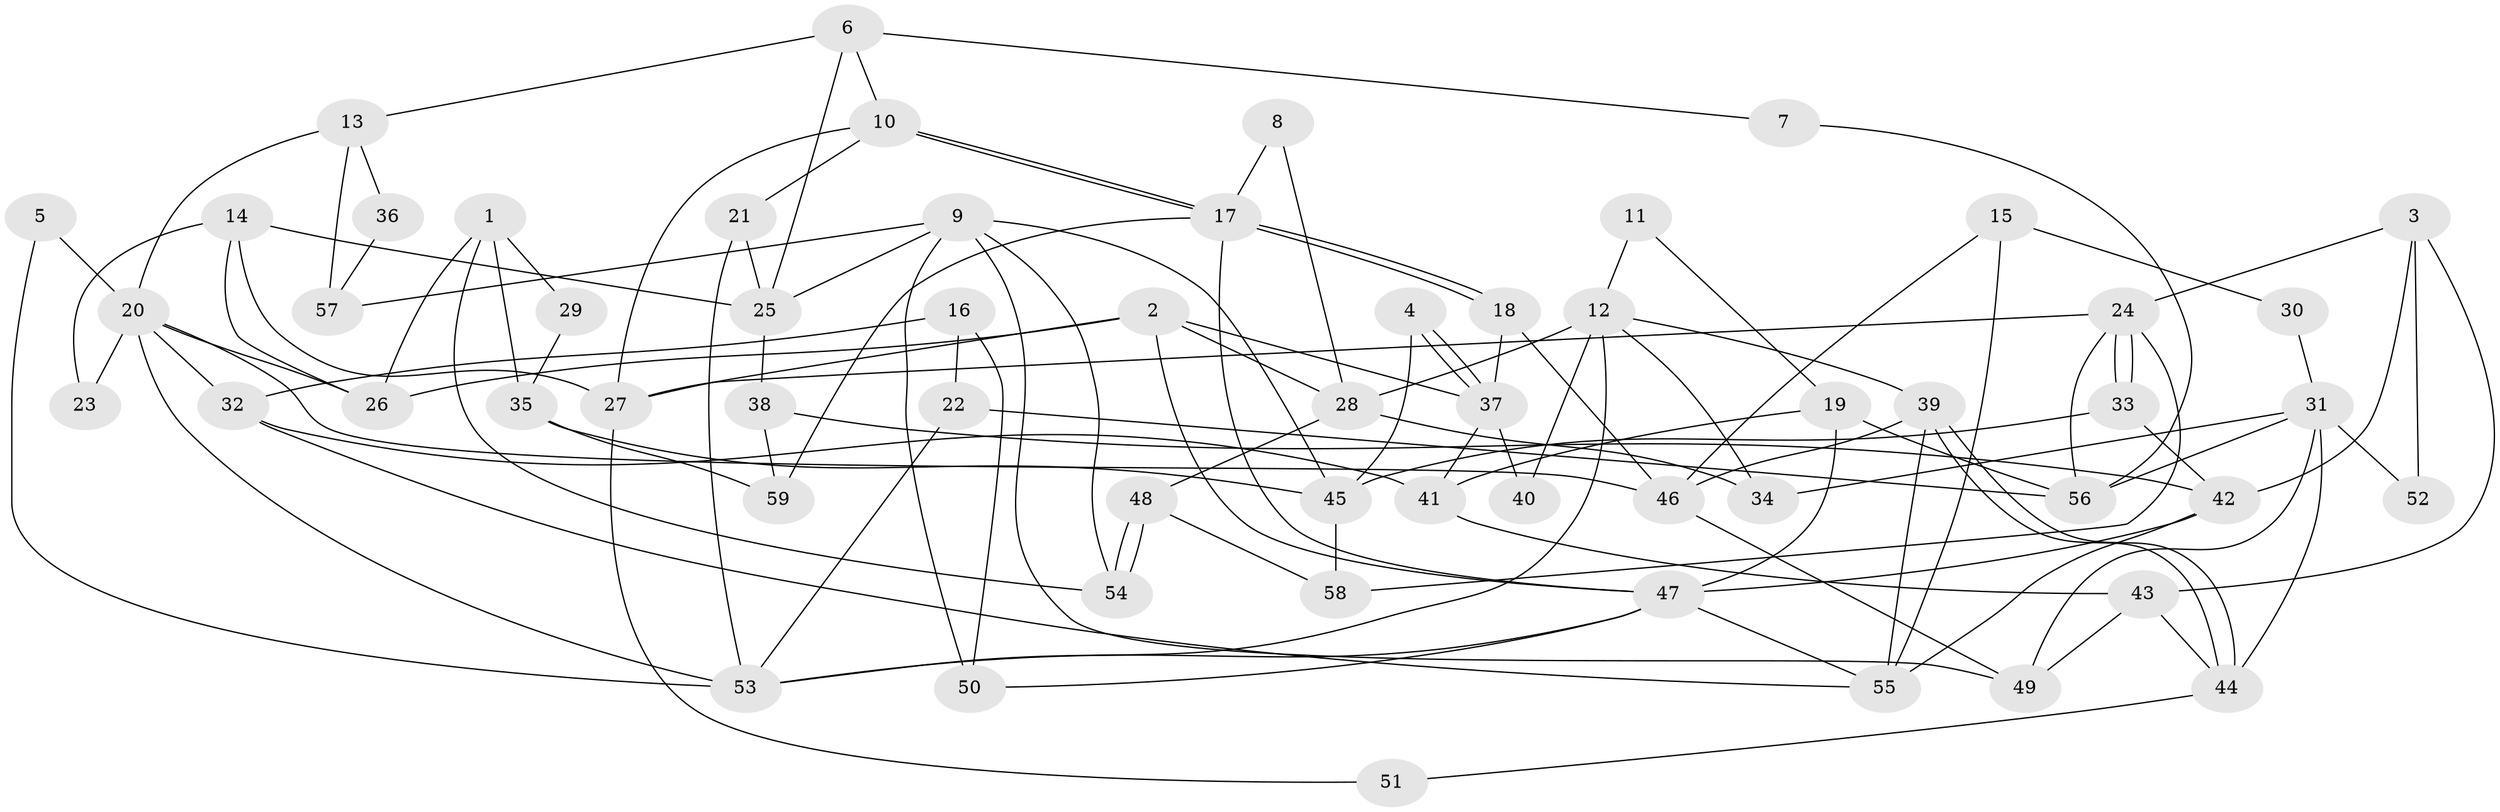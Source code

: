 // Generated by graph-tools (version 1.1) at 2025/26/03/09/25 03:26:14]
// undirected, 59 vertices, 118 edges
graph export_dot {
graph [start="1"]
  node [color=gray90,style=filled];
  1;
  2;
  3;
  4;
  5;
  6;
  7;
  8;
  9;
  10;
  11;
  12;
  13;
  14;
  15;
  16;
  17;
  18;
  19;
  20;
  21;
  22;
  23;
  24;
  25;
  26;
  27;
  28;
  29;
  30;
  31;
  32;
  33;
  34;
  35;
  36;
  37;
  38;
  39;
  40;
  41;
  42;
  43;
  44;
  45;
  46;
  47;
  48;
  49;
  50;
  51;
  52;
  53;
  54;
  55;
  56;
  57;
  58;
  59;
  1 -- 26;
  1 -- 35;
  1 -- 29;
  1 -- 54;
  2 -- 37;
  2 -- 47;
  2 -- 26;
  2 -- 27;
  2 -- 28;
  3 -- 24;
  3 -- 43;
  3 -- 42;
  3 -- 52;
  4 -- 45;
  4 -- 37;
  4 -- 37;
  5 -- 20;
  5 -- 53;
  6 -- 25;
  6 -- 10;
  6 -- 7;
  6 -- 13;
  7 -- 56;
  8 -- 17;
  8 -- 28;
  9 -- 25;
  9 -- 54;
  9 -- 45;
  9 -- 49;
  9 -- 50;
  9 -- 57;
  10 -- 17;
  10 -- 17;
  10 -- 27;
  10 -- 21;
  11 -- 12;
  11 -- 19;
  12 -- 39;
  12 -- 53;
  12 -- 28;
  12 -- 34;
  12 -- 40;
  13 -- 20;
  13 -- 36;
  13 -- 57;
  14 -- 26;
  14 -- 27;
  14 -- 23;
  14 -- 25;
  15 -- 55;
  15 -- 46;
  15 -- 30;
  16 -- 22;
  16 -- 50;
  16 -- 32;
  17 -- 18;
  17 -- 18;
  17 -- 47;
  17 -- 59;
  18 -- 37;
  18 -- 46;
  19 -- 41;
  19 -- 47;
  19 -- 56;
  20 -- 46;
  20 -- 32;
  20 -- 23;
  20 -- 26;
  20 -- 53;
  21 -- 53;
  21 -- 25;
  22 -- 53;
  22 -- 56;
  24 -- 33;
  24 -- 33;
  24 -- 58;
  24 -- 27;
  24 -- 56;
  25 -- 38;
  27 -- 51;
  28 -- 34;
  28 -- 48;
  29 -- 35;
  30 -- 31;
  31 -- 34;
  31 -- 56;
  31 -- 44;
  31 -- 49;
  31 -- 52;
  32 -- 55;
  32 -- 41;
  33 -- 42;
  33 -- 45;
  35 -- 45;
  35 -- 59;
  36 -- 57;
  37 -- 41;
  37 -- 40;
  38 -- 42;
  38 -- 59;
  39 -- 46;
  39 -- 44;
  39 -- 44;
  39 -- 55;
  41 -- 43;
  42 -- 55;
  42 -- 47;
  43 -- 44;
  43 -- 49;
  44 -- 51;
  45 -- 58;
  46 -- 49;
  47 -- 50;
  47 -- 53;
  47 -- 55;
  48 -- 54;
  48 -- 54;
  48 -- 58;
}
